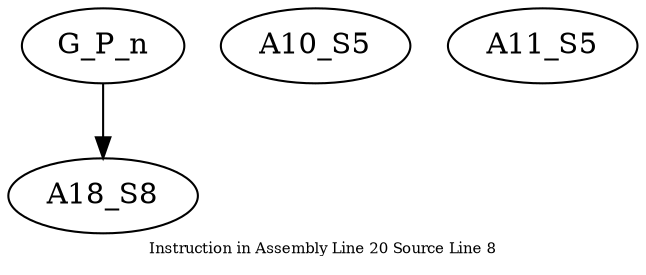 digraph{
	node [ ]
	edge [ ]
	G_P_n [ ]
	A10_S5 [ ]
	A11_S5 [ ]
	A18_S8 [ ]
	G_P_n -> A18_S8 [ ]
	label = "Instruction in Assembly Line 20 Source Line 8"
	fontsize = "7"
}